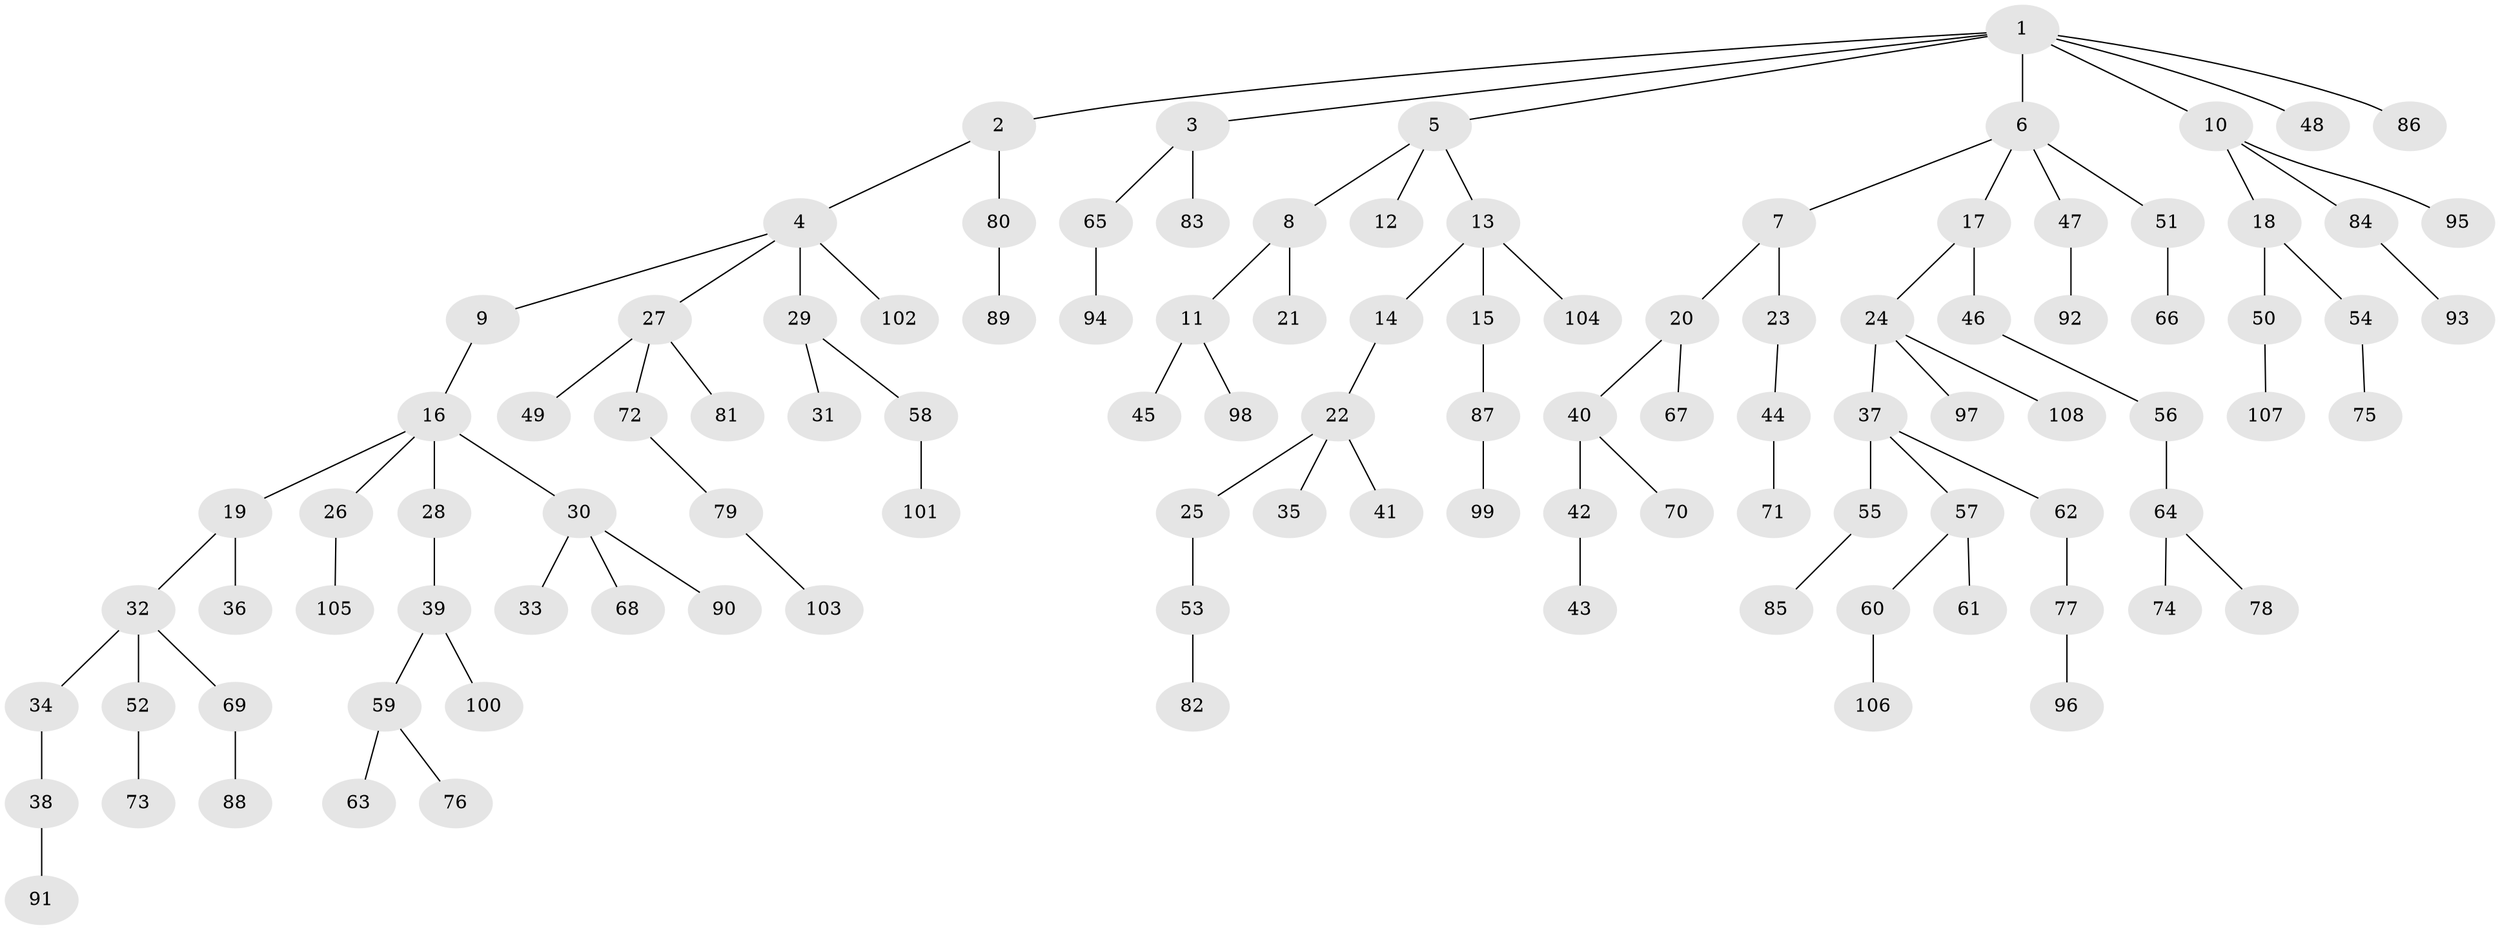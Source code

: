 // Generated by graph-tools (version 1.1) at 2025/50/03/09/25 03:50:25]
// undirected, 108 vertices, 107 edges
graph export_dot {
graph [start="1"]
  node [color=gray90,style=filled];
  1;
  2;
  3;
  4;
  5;
  6;
  7;
  8;
  9;
  10;
  11;
  12;
  13;
  14;
  15;
  16;
  17;
  18;
  19;
  20;
  21;
  22;
  23;
  24;
  25;
  26;
  27;
  28;
  29;
  30;
  31;
  32;
  33;
  34;
  35;
  36;
  37;
  38;
  39;
  40;
  41;
  42;
  43;
  44;
  45;
  46;
  47;
  48;
  49;
  50;
  51;
  52;
  53;
  54;
  55;
  56;
  57;
  58;
  59;
  60;
  61;
  62;
  63;
  64;
  65;
  66;
  67;
  68;
  69;
  70;
  71;
  72;
  73;
  74;
  75;
  76;
  77;
  78;
  79;
  80;
  81;
  82;
  83;
  84;
  85;
  86;
  87;
  88;
  89;
  90;
  91;
  92;
  93;
  94;
  95;
  96;
  97;
  98;
  99;
  100;
  101;
  102;
  103;
  104;
  105;
  106;
  107;
  108;
  1 -- 2;
  1 -- 3;
  1 -- 5;
  1 -- 6;
  1 -- 10;
  1 -- 48;
  1 -- 86;
  2 -- 4;
  2 -- 80;
  3 -- 65;
  3 -- 83;
  4 -- 9;
  4 -- 27;
  4 -- 29;
  4 -- 102;
  5 -- 8;
  5 -- 12;
  5 -- 13;
  6 -- 7;
  6 -- 17;
  6 -- 47;
  6 -- 51;
  7 -- 20;
  7 -- 23;
  8 -- 11;
  8 -- 21;
  9 -- 16;
  10 -- 18;
  10 -- 84;
  10 -- 95;
  11 -- 45;
  11 -- 98;
  13 -- 14;
  13 -- 15;
  13 -- 104;
  14 -- 22;
  15 -- 87;
  16 -- 19;
  16 -- 26;
  16 -- 28;
  16 -- 30;
  17 -- 24;
  17 -- 46;
  18 -- 50;
  18 -- 54;
  19 -- 32;
  19 -- 36;
  20 -- 40;
  20 -- 67;
  22 -- 25;
  22 -- 35;
  22 -- 41;
  23 -- 44;
  24 -- 37;
  24 -- 97;
  24 -- 108;
  25 -- 53;
  26 -- 105;
  27 -- 49;
  27 -- 72;
  27 -- 81;
  28 -- 39;
  29 -- 31;
  29 -- 58;
  30 -- 33;
  30 -- 68;
  30 -- 90;
  32 -- 34;
  32 -- 52;
  32 -- 69;
  34 -- 38;
  37 -- 55;
  37 -- 57;
  37 -- 62;
  38 -- 91;
  39 -- 59;
  39 -- 100;
  40 -- 42;
  40 -- 70;
  42 -- 43;
  44 -- 71;
  46 -- 56;
  47 -- 92;
  50 -- 107;
  51 -- 66;
  52 -- 73;
  53 -- 82;
  54 -- 75;
  55 -- 85;
  56 -- 64;
  57 -- 60;
  57 -- 61;
  58 -- 101;
  59 -- 63;
  59 -- 76;
  60 -- 106;
  62 -- 77;
  64 -- 74;
  64 -- 78;
  65 -- 94;
  69 -- 88;
  72 -- 79;
  77 -- 96;
  79 -- 103;
  80 -- 89;
  84 -- 93;
  87 -- 99;
}

